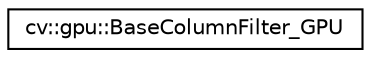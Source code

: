 digraph "Graphical Class Hierarchy"
{
 // LATEX_PDF_SIZE
  edge [fontname="Helvetica",fontsize="10",labelfontname="Helvetica",labelfontsize="10"];
  node [fontname="Helvetica",fontsize="10",shape=record];
  rankdir="LR";
  Node0 [label="cv::gpu::BaseColumnFilter_GPU",height=0.2,width=0.4,color="black", fillcolor="white", style="filled",URL="$classcv_1_1gpu_1_1_base_column_filter___g_p_u.html",tooltip=" "];
}
